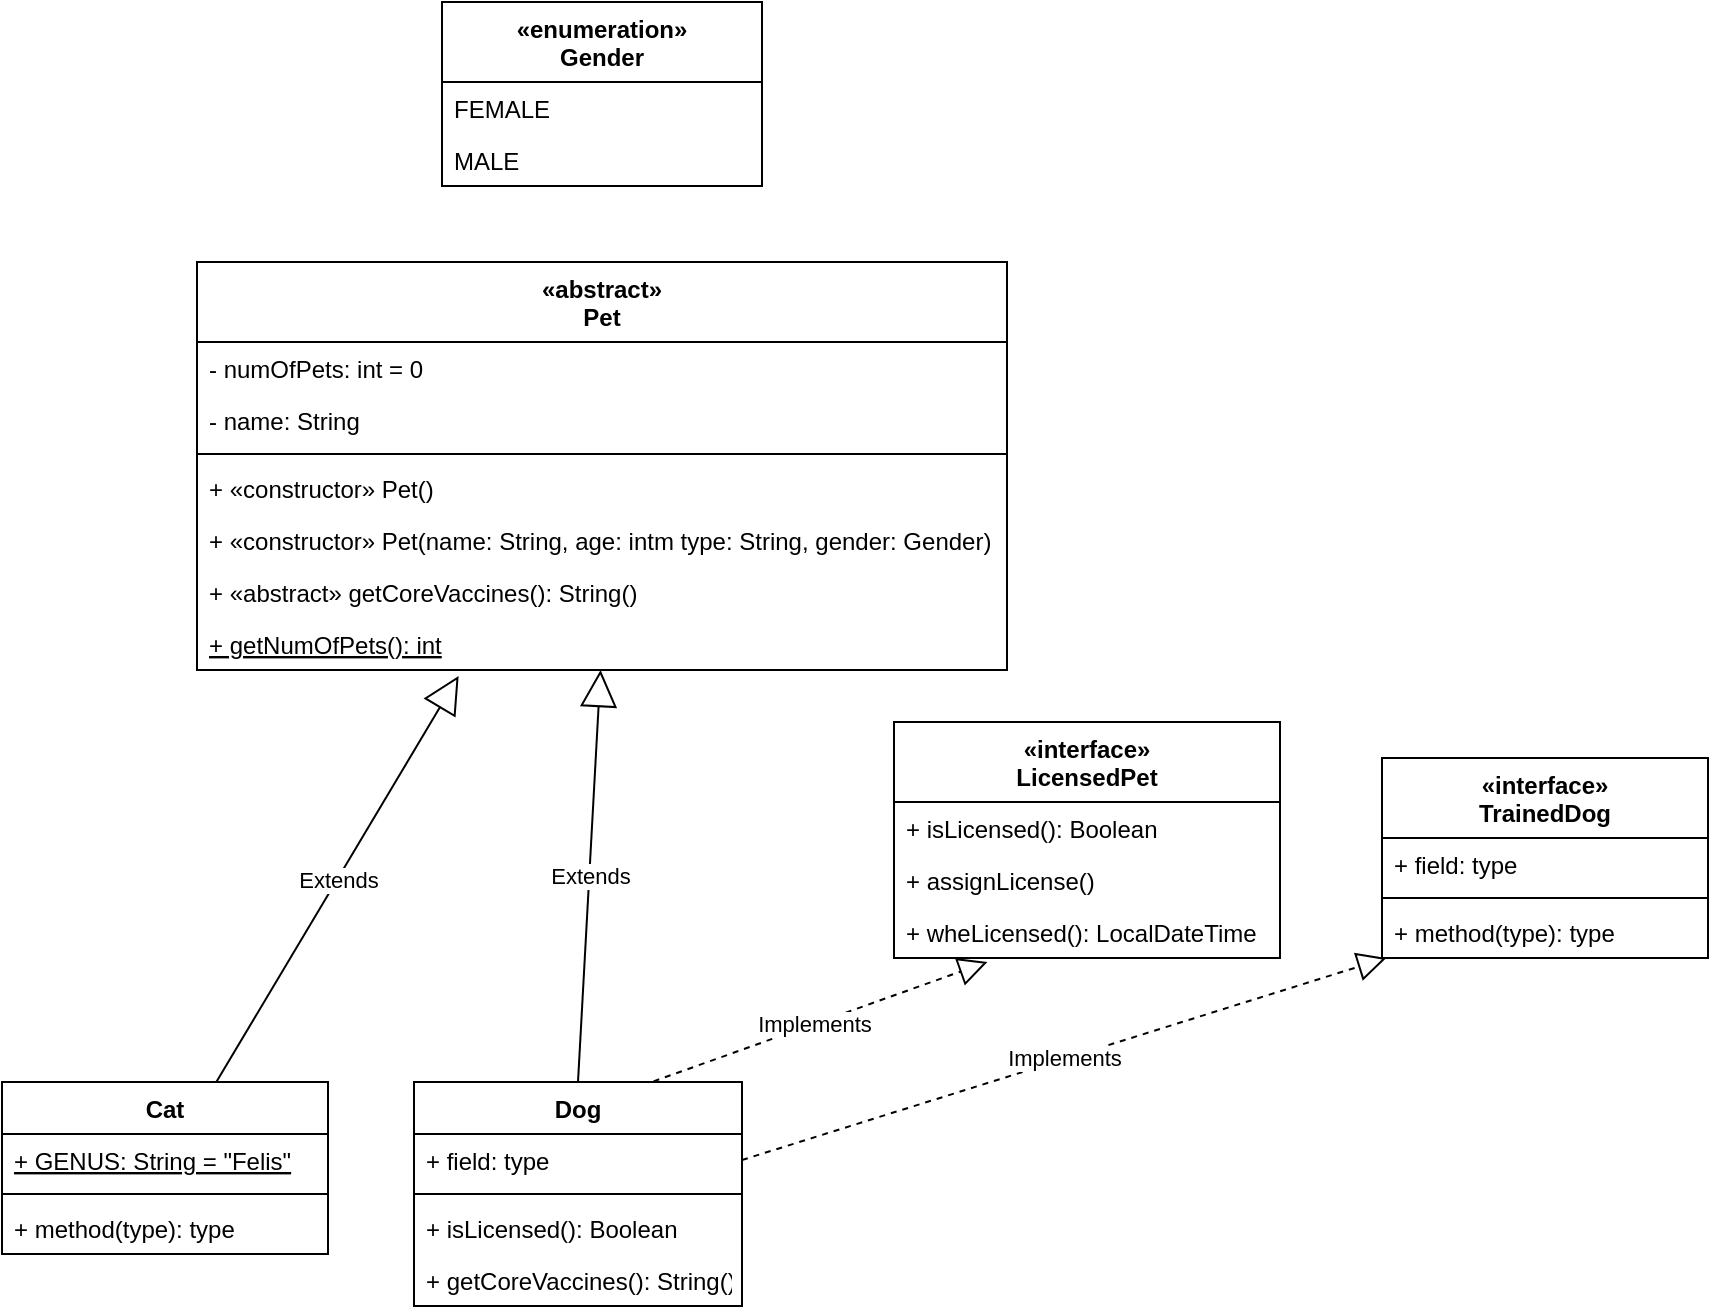 <mxfile version="13.8.0" type="github">
  <diagram id="8g0LjR1PSN-NgNXDDD8f" name="Page-1">
    <mxGraphModel dx="712" dy="659" grid="1" gridSize="10" guides="1" tooltips="1" connect="1" arrows="1" fold="1" page="1" pageScale="1" pageWidth="850" pageHeight="1100" math="0" shadow="0">
      <root>
        <mxCell id="0" />
        <mxCell id="1" parent="0" />
        <mxCell id="l1MZ9OpHBA4qs5OOFsFq-14" value="Implements" style="endArrow=block;dashed=1;endFill=0;endSize=12;html=1;exitX=0.696;exitY=0.015;exitDx=0;exitDy=0;exitPerimeter=0;entryX=0.242;entryY=1.077;entryDx=0;entryDy=0;entryPerimeter=0;" parent="1" source="l1MZ9OpHBA4qs5OOFsFq-6" target="Oe_54RmSkAc1uxY_o-EN-8" edge="1">
          <mxGeometry width="160" relative="1" as="geometry">
            <mxPoint x="316" y="380" as="sourcePoint" />
            <mxPoint x="686" y="500" as="targetPoint" />
          </mxGeometry>
        </mxCell>
        <mxCell id="l1MZ9OpHBA4qs5OOFsFq-15" value="Extends" style="endArrow=block;endSize=16;endFill=0;html=1;exitX=0.5;exitY=0;exitDx=0;exitDy=0;" parent="1" source="l1MZ9OpHBA4qs5OOFsFq-6" target="l1MZ9OpHBA4qs5OOFsFq-18" edge="1">
          <mxGeometry width="160" relative="1" as="geometry">
            <mxPoint x="236" y="660" as="sourcePoint" />
            <mxPoint x="526" y="400" as="targetPoint" />
          </mxGeometry>
        </mxCell>
        <mxCell id="Oe_54RmSkAc1uxY_o-EN-5" value="Implements" style="endArrow=block;dashed=1;endFill=0;endSize=12;html=1;exitX=1;exitY=0.5;exitDx=0;exitDy=0;entryX=0.013;entryY=1;entryDx=0;entryDy=0;entryPerimeter=0;" edge="1" parent="1" source="l1MZ9OpHBA4qs5OOFsFq-7" target="Oe_54RmSkAc1uxY_o-EN-4">
          <mxGeometry width="160" relative="1" as="geometry">
            <mxPoint x="576.0" y="550.29" as="sourcePoint" />
            <mxPoint x="814.64" y="482" as="targetPoint" />
          </mxGeometry>
        </mxCell>
        <mxCell id="l1MZ9OpHBA4qs5OOFsFq-6" value="Dog" style="swimlane;fontStyle=1;align=center;verticalAlign=top;childLayout=stackLayout;horizontal=1;startSize=26;horizontalStack=0;resizeParent=1;resizeParentMax=0;resizeLast=0;collapsible=1;marginBottom=0;" parent="1" vertex="1">
          <mxGeometry x="496" y="570" width="164" height="112" as="geometry" />
        </mxCell>
        <mxCell id="l1MZ9OpHBA4qs5OOFsFq-7" value="+ field: type" style="text;strokeColor=none;fillColor=none;align=left;verticalAlign=top;spacingLeft=4;spacingRight=4;overflow=hidden;rotatable=0;points=[[0,0.5],[1,0.5]];portConstraint=eastwest;" parent="l1MZ9OpHBA4qs5OOFsFq-6" vertex="1">
          <mxGeometry y="26" width="164" height="26" as="geometry" />
        </mxCell>
        <mxCell id="l1MZ9OpHBA4qs5OOFsFq-8" value="" style="line;strokeWidth=1;fillColor=none;align=left;verticalAlign=middle;spacingTop=-1;spacingLeft=3;spacingRight=3;rotatable=0;labelPosition=right;points=[];portConstraint=eastwest;" parent="l1MZ9OpHBA4qs5OOFsFq-6" vertex="1">
          <mxGeometry y="52" width="164" height="8" as="geometry" />
        </mxCell>
        <mxCell id="l1MZ9OpHBA4qs5OOFsFq-9" value="+ isLicensed(): Boolean" style="text;strokeColor=none;fillColor=none;align=left;verticalAlign=top;spacingLeft=4;spacingRight=4;overflow=hidden;rotatable=0;points=[[0,0.5],[1,0.5]];portConstraint=eastwest;" parent="l1MZ9OpHBA4qs5OOFsFq-6" vertex="1">
          <mxGeometry y="60" width="164" height="26" as="geometry" />
        </mxCell>
        <mxCell id="Oe_54RmSkAc1uxY_o-EN-14" value="+ getCoreVaccines(): String()" style="text;strokeColor=none;fillColor=none;align=left;verticalAlign=top;spacingLeft=4;spacingRight=4;overflow=hidden;rotatable=0;points=[[0,0.5],[1,0.5]];portConstraint=eastwest;" vertex="1" parent="l1MZ9OpHBA4qs5OOFsFq-6">
          <mxGeometry y="86" width="164" height="26" as="geometry" />
        </mxCell>
        <mxCell id="Oe_54RmSkAc1uxY_o-EN-13" value="Extends" style="endArrow=block;endSize=16;endFill=0;html=1;entryX=0.323;entryY=1.115;entryDx=0;entryDy=0;entryPerimeter=0;" edge="1" parent="1" source="Oe_54RmSkAc1uxY_o-EN-9" target="l1MZ9OpHBA4qs5OOFsFq-18">
          <mxGeometry width="160" relative="1" as="geometry">
            <mxPoint x="384" y="570" as="sourcePoint" />
            <mxPoint x="392.51" y="344" as="targetPoint" />
          </mxGeometry>
        </mxCell>
        <mxCell id="Oe_54RmSkAc1uxY_o-EN-9" value="Cat" style="swimlane;fontStyle=1;align=center;verticalAlign=top;childLayout=stackLayout;horizontal=1;startSize=26;horizontalStack=0;resizeParent=1;resizeParentMax=0;resizeLast=0;collapsible=1;marginBottom=0;" vertex="1" parent="1">
          <mxGeometry x="290" y="570" width="163" height="86" as="geometry" />
        </mxCell>
        <mxCell id="Oe_54RmSkAc1uxY_o-EN-10" value="+ GENUS: String = &quot;Felis&quot;" style="text;strokeColor=none;fillColor=none;align=left;verticalAlign=top;spacingLeft=4;spacingRight=4;overflow=hidden;rotatable=0;points=[[0,0.5],[1,0.5]];portConstraint=eastwest;fontStyle=4" vertex="1" parent="Oe_54RmSkAc1uxY_o-EN-9">
          <mxGeometry y="26" width="163" height="26" as="geometry" />
        </mxCell>
        <mxCell id="Oe_54RmSkAc1uxY_o-EN-11" value="" style="line;strokeWidth=1;fillColor=none;align=left;verticalAlign=middle;spacingTop=-1;spacingLeft=3;spacingRight=3;rotatable=0;labelPosition=right;points=[];portConstraint=eastwest;" vertex="1" parent="Oe_54RmSkAc1uxY_o-EN-9">
          <mxGeometry y="52" width="163" height="8" as="geometry" />
        </mxCell>
        <mxCell id="Oe_54RmSkAc1uxY_o-EN-12" value="+ method(type): type" style="text;strokeColor=none;fillColor=none;align=left;verticalAlign=top;spacingLeft=4;spacingRight=4;overflow=hidden;rotatable=0;points=[[0,0.5],[1,0.5]];portConstraint=eastwest;" vertex="1" parent="Oe_54RmSkAc1uxY_o-EN-9">
          <mxGeometry y="60" width="163" height="26" as="geometry" />
        </mxCell>
        <mxCell id="l1MZ9OpHBA4qs5OOFsFq-10" value="«interface»&#xa;LicensedPet" style="swimlane;fontStyle=1;align=center;verticalAlign=top;childLayout=stackLayout;horizontal=1;startSize=40;horizontalStack=0;resizeParent=1;resizeParentMax=0;resizeLast=0;collapsible=1;marginBottom=0;" parent="1" vertex="1">
          <mxGeometry x="736" y="390" width="193" height="118" as="geometry" />
        </mxCell>
        <mxCell id="l1MZ9OpHBA4qs5OOFsFq-13" value="+ isLicensed(): Boolean" style="text;strokeColor=none;fillColor=none;align=left;verticalAlign=top;spacingLeft=4;spacingRight=4;overflow=hidden;rotatable=0;points=[[0,0.5],[1,0.5]];portConstraint=eastwest;" parent="l1MZ9OpHBA4qs5OOFsFq-10" vertex="1">
          <mxGeometry y="40" width="193" height="26" as="geometry" />
        </mxCell>
        <mxCell id="Oe_54RmSkAc1uxY_o-EN-7" value="+ assignLicense()" style="text;strokeColor=none;fillColor=none;align=left;verticalAlign=top;spacingLeft=4;spacingRight=4;overflow=hidden;rotatable=0;points=[[0,0.5],[1,0.5]];portConstraint=eastwest;" vertex="1" parent="l1MZ9OpHBA4qs5OOFsFq-10">
          <mxGeometry y="66" width="193" height="26" as="geometry" />
        </mxCell>
        <mxCell id="Oe_54RmSkAc1uxY_o-EN-8" value="+ wheLicensed(): LocalDateTime" style="text;strokeColor=none;fillColor=none;align=left;verticalAlign=top;spacingLeft=4;spacingRight=4;overflow=hidden;rotatable=0;points=[[0,0.5],[1,0.5]];portConstraint=eastwest;" vertex="1" parent="l1MZ9OpHBA4qs5OOFsFq-10">
          <mxGeometry y="92" width="193" height="26" as="geometry" />
        </mxCell>
        <mxCell id="Oe_54RmSkAc1uxY_o-EN-1" value="«interface»&#xa;TrainedDog" style="swimlane;fontStyle=1;align=center;verticalAlign=top;childLayout=stackLayout;horizontal=1;startSize=40;horizontalStack=0;resizeParent=1;resizeParentMax=0;resizeLast=0;collapsible=1;marginBottom=0;" vertex="1" parent="1">
          <mxGeometry x="980" y="408" width="163" height="100" as="geometry" />
        </mxCell>
        <mxCell id="Oe_54RmSkAc1uxY_o-EN-2" value="+ field: type" style="text;strokeColor=none;fillColor=none;align=left;verticalAlign=top;spacingLeft=4;spacingRight=4;overflow=hidden;rotatable=0;points=[[0,0.5],[1,0.5]];portConstraint=eastwest;" vertex="1" parent="Oe_54RmSkAc1uxY_o-EN-1">
          <mxGeometry y="40" width="163" height="26" as="geometry" />
        </mxCell>
        <mxCell id="Oe_54RmSkAc1uxY_o-EN-3" value="" style="line;strokeWidth=1;fillColor=none;align=left;verticalAlign=middle;spacingTop=-1;spacingLeft=3;spacingRight=3;rotatable=0;labelPosition=right;points=[];portConstraint=eastwest;" vertex="1" parent="Oe_54RmSkAc1uxY_o-EN-1">
          <mxGeometry y="66" width="163" height="8" as="geometry" />
        </mxCell>
        <mxCell id="Oe_54RmSkAc1uxY_o-EN-4" value="+ method(type): type" style="text;strokeColor=none;fillColor=none;align=left;verticalAlign=top;spacingLeft=4;spacingRight=4;overflow=hidden;rotatable=0;points=[[0,0.5],[1,0.5]];portConstraint=eastwest;" vertex="1" parent="Oe_54RmSkAc1uxY_o-EN-1">
          <mxGeometry y="74" width="163" height="26" as="geometry" />
        </mxCell>
        <mxCell id="l1MZ9OpHBA4qs5OOFsFq-1" value="«abstract»&#xa;Pet" style="swimlane;fontStyle=1;align=center;verticalAlign=top;childLayout=stackLayout;horizontal=1;startSize=40;horizontalStack=0;resizeParent=1;resizeParentMax=0;resizeLast=0;collapsible=1;marginBottom=0;" parent="1" vertex="1">
          <mxGeometry x="387.5" y="160" width="405" height="204" as="geometry" />
        </mxCell>
        <mxCell id="l1MZ9OpHBA4qs5OOFsFq-2" value="- numOfPets: int = 0" style="text;strokeColor=none;fillColor=none;align=left;verticalAlign=top;spacingLeft=4;spacingRight=4;overflow=hidden;rotatable=0;points=[[0,0.5],[1,0.5]];portConstraint=eastwest;" parent="l1MZ9OpHBA4qs5OOFsFq-1" vertex="1">
          <mxGeometry y="40" width="405" height="26" as="geometry" />
        </mxCell>
        <mxCell id="l1MZ9OpHBA4qs5OOFsFq-5" value="- name: String" style="text;strokeColor=none;fillColor=none;align=left;verticalAlign=top;spacingLeft=4;spacingRight=4;overflow=hidden;rotatable=0;points=[[0,0.5],[1,0.5]];portConstraint=eastwest;" parent="l1MZ9OpHBA4qs5OOFsFq-1" vertex="1">
          <mxGeometry y="66" width="405" height="26" as="geometry" />
        </mxCell>
        <mxCell id="l1MZ9OpHBA4qs5OOFsFq-3" value="" style="line;strokeWidth=1;fillColor=none;align=left;verticalAlign=middle;spacingTop=-1;spacingLeft=3;spacingRight=3;rotatable=0;labelPosition=right;points=[];portConstraint=eastwest;" parent="l1MZ9OpHBA4qs5OOFsFq-1" vertex="1">
          <mxGeometry y="92" width="405" height="8" as="geometry" />
        </mxCell>
        <mxCell id="l1MZ9OpHBA4qs5OOFsFq-4" value="+ «constructor» Pet()" style="text;strokeColor=none;fillColor=none;align=left;verticalAlign=top;spacingLeft=4;spacingRight=4;overflow=hidden;rotatable=0;points=[[0,0.5],[1,0.5]];portConstraint=eastwest;" parent="l1MZ9OpHBA4qs5OOFsFq-1" vertex="1">
          <mxGeometry y="100" width="405" height="26" as="geometry" />
        </mxCell>
        <mxCell id="l1MZ9OpHBA4qs5OOFsFq-16" value="+ «constructor» Pet(name: String, age: intm type: String, gender: Gender)" style="text;strokeColor=none;fillColor=none;align=left;verticalAlign=top;spacingLeft=4;spacingRight=4;overflow=hidden;rotatable=0;points=[[0,0.5],[1,0.5]];portConstraint=eastwest;" parent="l1MZ9OpHBA4qs5OOFsFq-1" vertex="1">
          <mxGeometry y="126" width="405" height="26" as="geometry" />
        </mxCell>
        <mxCell id="l1MZ9OpHBA4qs5OOFsFq-17" value="+ «abstract» getCoreVaccines(): String()" style="text;strokeColor=none;fillColor=none;align=left;verticalAlign=top;spacingLeft=4;spacingRight=4;overflow=hidden;rotatable=0;points=[[0,0.5],[1,0.5]];portConstraint=eastwest;" parent="l1MZ9OpHBA4qs5OOFsFq-1" vertex="1">
          <mxGeometry y="152" width="405" height="26" as="geometry" />
        </mxCell>
        <mxCell id="l1MZ9OpHBA4qs5OOFsFq-18" value="+ getNumOfPets(): int" style="text;strokeColor=none;fillColor=none;align=left;verticalAlign=top;spacingLeft=4;spacingRight=4;overflow=hidden;rotatable=0;points=[[0,0.5],[1,0.5]];portConstraint=eastwest;fontStyle=4" parent="l1MZ9OpHBA4qs5OOFsFq-1" vertex="1">
          <mxGeometry y="178" width="405" height="26" as="geometry" />
        </mxCell>
        <mxCell id="Oe_54RmSkAc1uxY_o-EN-15" value="«enumeration»&#xa;Gender" style="swimlane;fontStyle=1;align=center;verticalAlign=top;childLayout=stackLayout;horizontal=1;startSize=40;horizontalStack=0;resizeParent=1;resizeParentMax=0;resizeLast=0;collapsible=1;marginBottom=0;" vertex="1" parent="1">
          <mxGeometry x="510" y="30" width="160" height="92" as="geometry" />
        </mxCell>
        <mxCell id="Oe_54RmSkAc1uxY_o-EN-16" value="FEMALE" style="text;strokeColor=none;fillColor=none;align=left;verticalAlign=top;spacingLeft=4;spacingRight=4;overflow=hidden;rotatable=0;points=[[0,0.5],[1,0.5]];portConstraint=eastwest;" vertex="1" parent="Oe_54RmSkAc1uxY_o-EN-15">
          <mxGeometry y="40" width="160" height="26" as="geometry" />
        </mxCell>
        <mxCell id="Oe_54RmSkAc1uxY_o-EN-19" value="MALE" style="text;strokeColor=none;fillColor=none;align=left;verticalAlign=top;spacingLeft=4;spacingRight=4;overflow=hidden;rotatable=0;points=[[0,0.5],[1,0.5]];portConstraint=eastwest;" vertex="1" parent="Oe_54RmSkAc1uxY_o-EN-15">
          <mxGeometry y="66" width="160" height="26" as="geometry" />
        </mxCell>
      </root>
    </mxGraphModel>
  </diagram>
</mxfile>
